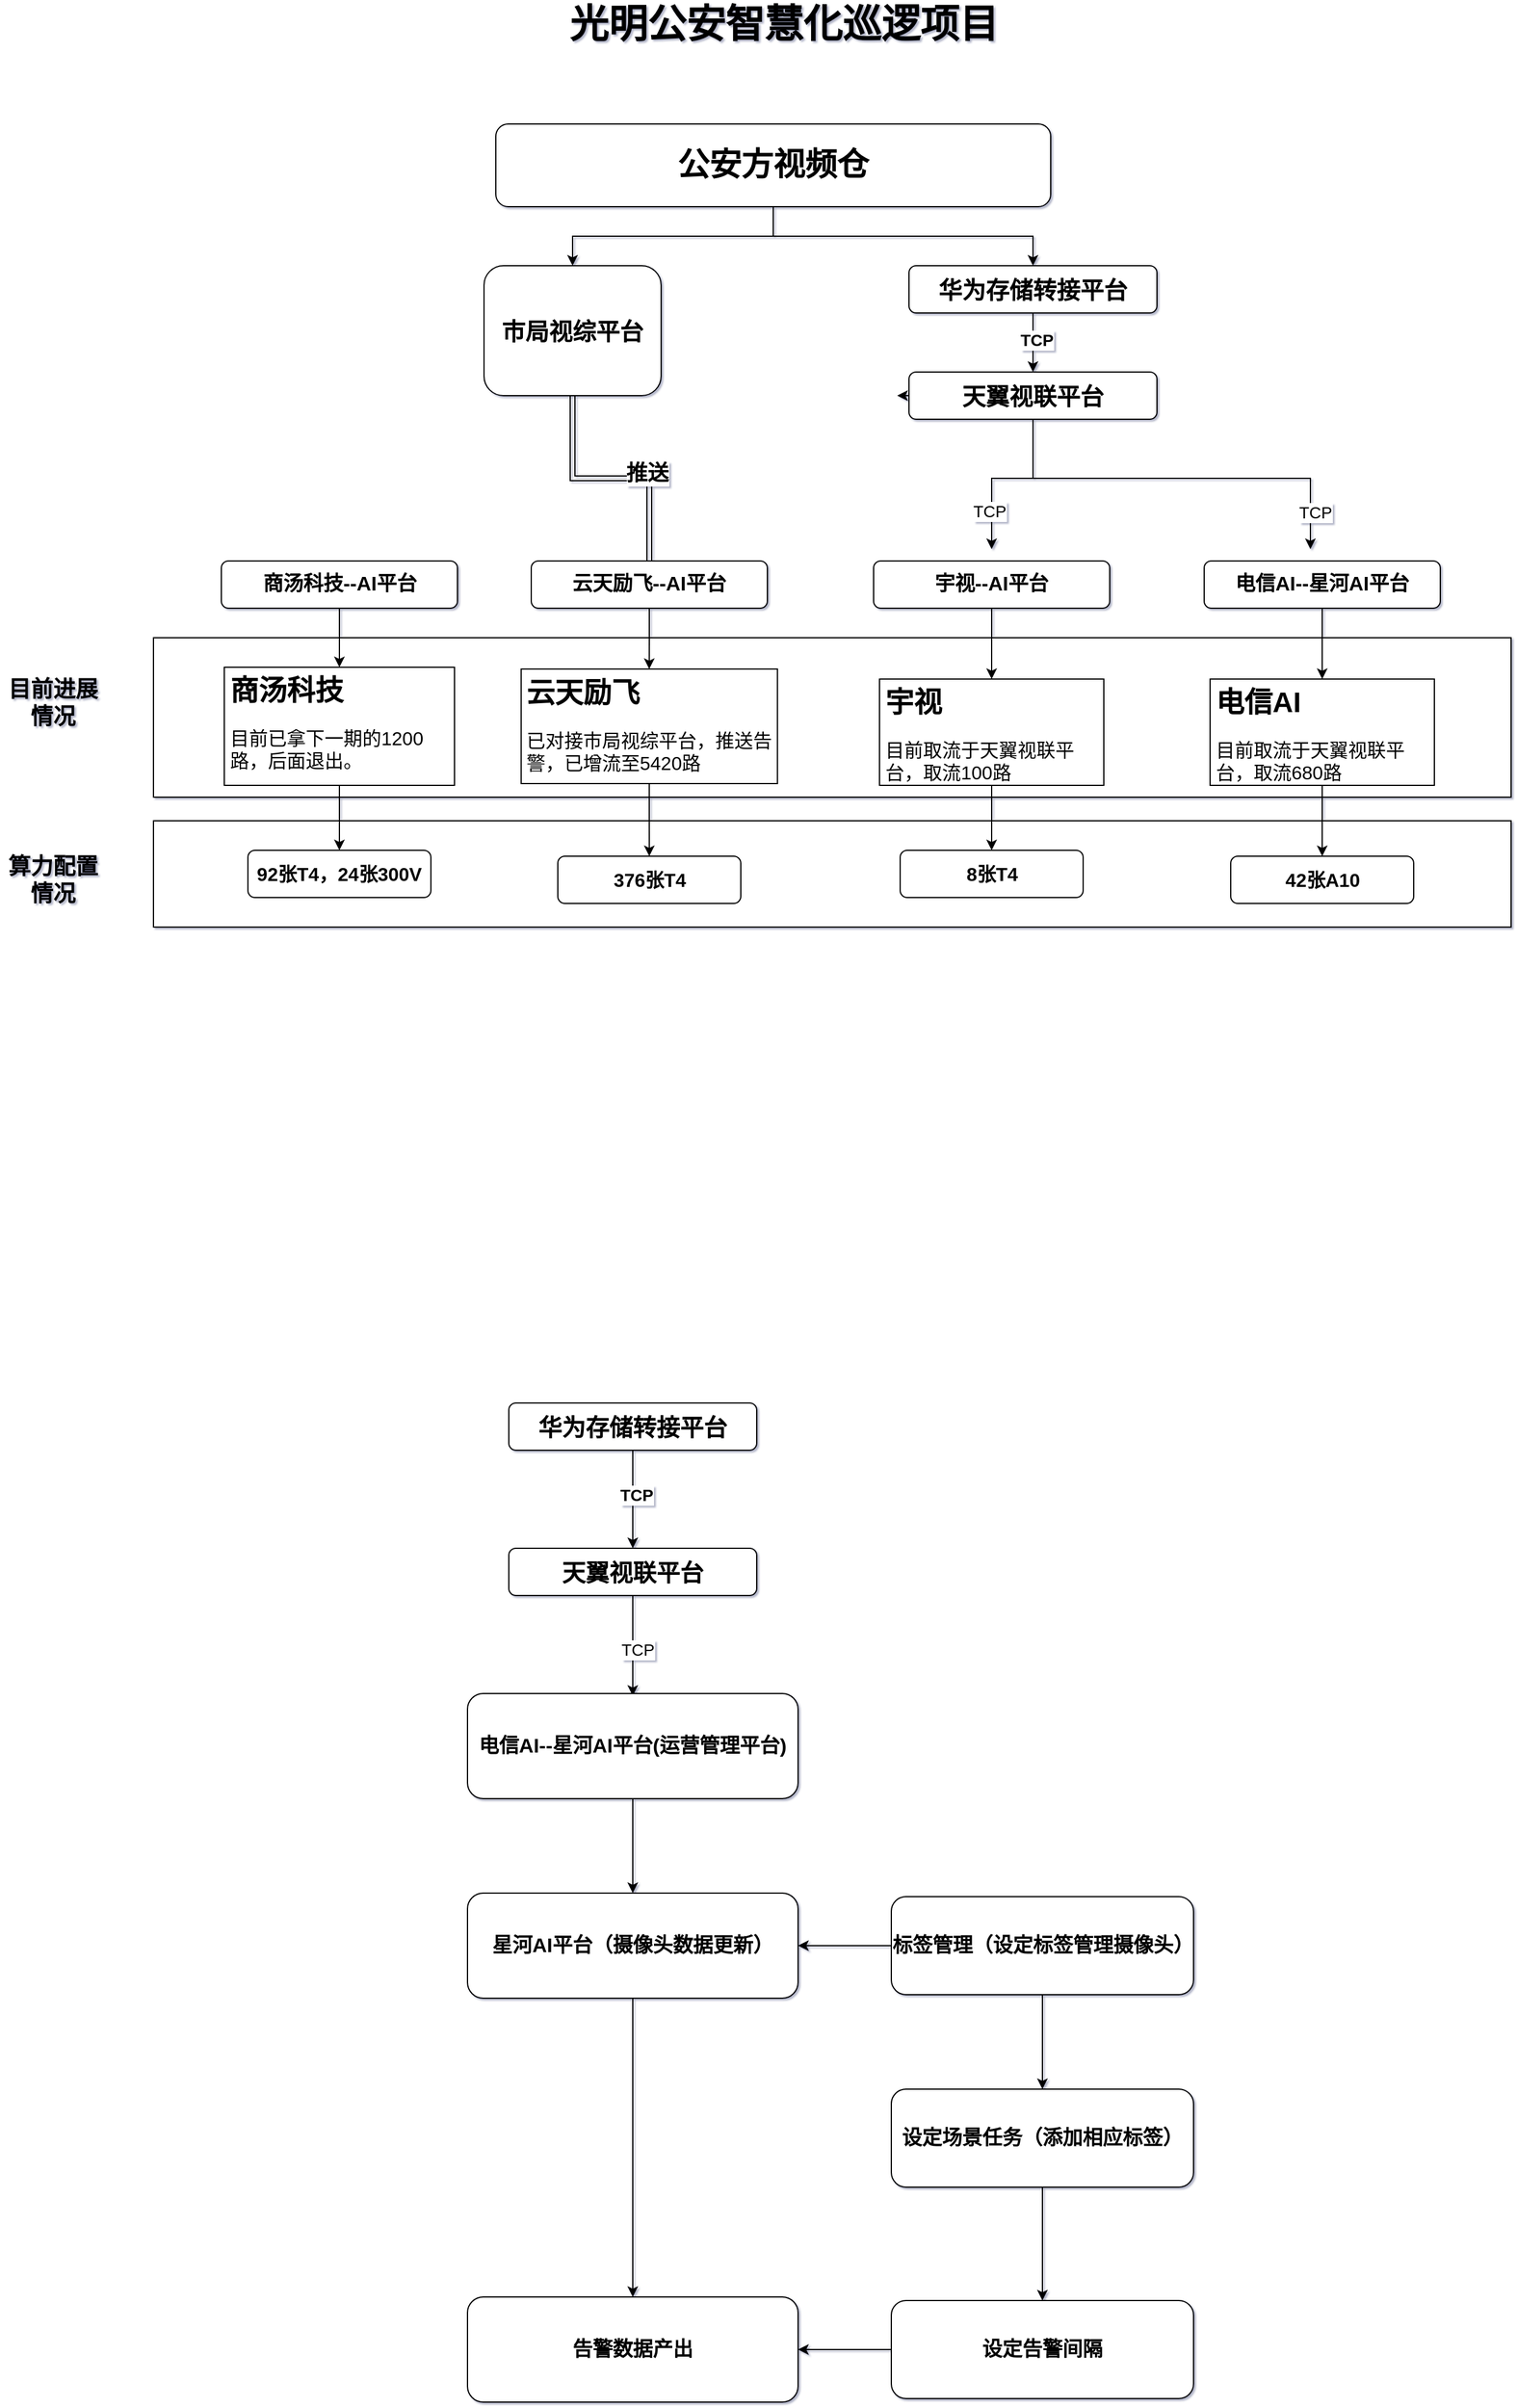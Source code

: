 <mxfile version="27.0.3">
  <diagram name="第 1 页" id="-FlQ6AyEJ20d0pfmZKjM">
    <mxGraphModel dx="2864" dy="1110" grid="0" gridSize="10" guides="1" tooltips="1" connect="1" arrows="1" fold="1" page="1" pageScale="1" pageWidth="827" pageHeight="1169" background="none" math="0" shadow="1">
      <root>
        <mxCell id="0" />
        <mxCell id="1" parent="0" />
        <mxCell id="sZ54RUxfmfb3yY-tl8Xp-23" value="" style="rounded=0;whiteSpace=wrap;html=1;" parent="1" vertex="1">
          <mxGeometry x="-120" y="595" width="1150" height="135" as="geometry" />
        </mxCell>
        <mxCell id="sZ54RUxfmfb3yY-tl8Xp-20" value="" style="rounded=0;whiteSpace=wrap;html=1;" parent="1" vertex="1">
          <mxGeometry x="-120" y="750" width="1150" height="90" as="geometry" />
        </mxCell>
        <mxCell id="sZ54RUxfmfb3yY-tl8Xp-1" value="&lt;b&gt;&lt;font style=&quot;font-size: 33px;&quot;&gt;光明公安智慧化巡逻项目&lt;/font&gt;&lt;/b&gt;" style="text;html=1;strokeColor=none;fillColor=none;align=center;verticalAlign=middle;whiteSpace=wrap;rounded=0;" parent="1" vertex="1">
          <mxGeometry x="124" y="60" width="580" height="30" as="geometry" />
        </mxCell>
        <mxCell id="sZ54RUxfmfb3yY-tl8Xp-39" style="edgeStyle=orthogonalEdgeStyle;rounded=0;orthogonalLoop=1;jettySize=auto;html=1;entryX=0.5;entryY=0;entryDx=0;entryDy=0;" parent="1" source="sZ54RUxfmfb3yY-tl8Xp-2" target="sZ54RUxfmfb3yY-tl8Xp-3" edge="1">
          <mxGeometry relative="1" as="geometry" />
        </mxCell>
        <mxCell id="sZ54RUxfmfb3yY-tl8Xp-40" style="edgeStyle=orthogonalEdgeStyle;rounded=0;orthogonalLoop=1;jettySize=auto;html=1;entryX=0.5;entryY=0;entryDx=0;entryDy=0;" parent="1" source="sZ54RUxfmfb3yY-tl8Xp-2" target="sZ54RUxfmfb3yY-tl8Xp-4" edge="1">
          <mxGeometry relative="1" as="geometry" />
        </mxCell>
        <mxCell id="sZ54RUxfmfb3yY-tl8Xp-2" value="&lt;b&gt;&lt;font style=&quot;font-size: 27px;&quot;&gt;公安方视频仓&lt;br&gt;&lt;/font&gt;&lt;/b&gt;" style="rounded=1;whiteSpace=wrap;html=1;" parent="1" vertex="1">
          <mxGeometry x="170" y="160" width="470" height="70" as="geometry" />
        </mxCell>
        <mxCell id="sZ54RUxfmfb3yY-tl8Xp-45" style="edgeStyle=orthogonalEdgeStyle;rounded=0;orthogonalLoop=1;jettySize=auto;html=1;entryX=0.5;entryY=0;entryDx=0;entryDy=0;shape=link;" parent="1" source="sZ54RUxfmfb3yY-tl8Xp-3" target="sZ54RUxfmfb3yY-tl8Xp-9" edge="1">
          <mxGeometry relative="1" as="geometry" />
        </mxCell>
        <mxCell id="sZ54RUxfmfb3yY-tl8Xp-47" value="&lt;b&gt;&lt;font style=&quot;font-size: 18px;&quot;&gt;推送&lt;/font&gt;&lt;/b&gt;" style="edgeLabel;html=1;align=center;verticalAlign=middle;resizable=0;points=[];" parent="sZ54RUxfmfb3yY-tl8Xp-45" vertex="1" connectable="0">
          <mxGeometry x="0.295" y="4" relative="1" as="geometry">
            <mxPoint as="offset" />
          </mxGeometry>
        </mxCell>
        <mxCell id="sZ54RUxfmfb3yY-tl8Xp-3" value="&lt;b&gt;&lt;font style=&quot;font-size: 20px;&quot;&gt;市局视综平台&lt;/font&gt;&lt;/b&gt;" style="rounded=1;whiteSpace=wrap;html=1;" parent="1" vertex="1">
          <mxGeometry x="160" y="280" width="150" height="110" as="geometry" />
        </mxCell>
        <mxCell id="sZ54RUxfmfb3yY-tl8Xp-34" value="" style="edgeStyle=orthogonalEdgeStyle;rounded=0;orthogonalLoop=1;jettySize=auto;html=1;" parent="1" source="sZ54RUxfmfb3yY-tl8Xp-4" target="sZ54RUxfmfb3yY-tl8Xp-5" edge="1">
          <mxGeometry relative="1" as="geometry" />
        </mxCell>
        <mxCell id="sZ54RUxfmfb3yY-tl8Xp-41" value="&lt;b&gt;&lt;font style=&quot;font-size: 14px;&quot;&gt;TCP&lt;/font&gt;&lt;/b&gt;" style="edgeLabel;html=1;align=center;verticalAlign=middle;resizable=0;points=[];" parent="sZ54RUxfmfb3yY-tl8Xp-34" vertex="1" connectable="0">
          <mxGeometry x="-0.097" y="3" relative="1" as="geometry">
            <mxPoint as="offset" />
          </mxGeometry>
        </mxCell>
        <mxCell id="sZ54RUxfmfb3yY-tl8Xp-4" value="&lt;b&gt;&lt;font style=&quot;font-size: 20px;&quot;&gt;华为存储转接平台&lt;/font&gt;&lt;/b&gt;" style="rounded=1;whiteSpace=wrap;html=1;" parent="1" vertex="1">
          <mxGeometry x="520" y="280" width="210" height="40" as="geometry" />
        </mxCell>
        <mxCell id="sZ54RUxfmfb3yY-tl8Xp-35" style="edgeStyle=orthogonalEdgeStyle;rounded=0;orthogonalLoop=1;jettySize=auto;html=1;" parent="1" source="sZ54RUxfmfb3yY-tl8Xp-5" edge="1">
          <mxGeometry relative="1" as="geometry">
            <mxPoint x="590" y="520" as="targetPoint" />
            <Array as="points">
              <mxPoint x="625" y="460" />
              <mxPoint x="590" y="460" />
            </Array>
          </mxGeometry>
        </mxCell>
        <mxCell id="sZ54RUxfmfb3yY-tl8Xp-42" value="&lt;font style=&quot;font-size: 14px;&quot;&gt;TCP&lt;/font&gt;" style="edgeLabel;html=1;align=center;verticalAlign=middle;resizable=0;points=[];" parent="sZ54RUxfmfb3yY-tl8Xp-35" vertex="1" connectable="0">
          <mxGeometry x="0.565" y="-2" relative="1" as="geometry">
            <mxPoint y="-1" as="offset" />
          </mxGeometry>
        </mxCell>
        <mxCell id="sZ54RUxfmfb3yY-tl8Xp-36" style="edgeStyle=orthogonalEdgeStyle;rounded=0;orthogonalLoop=1;jettySize=auto;html=1;" parent="1" source="sZ54RUxfmfb3yY-tl8Xp-5" edge="1">
          <mxGeometry relative="1" as="geometry">
            <mxPoint x="860" y="520" as="targetPoint" />
            <Array as="points">
              <mxPoint x="625" y="460" />
              <mxPoint x="860" y="460" />
            </Array>
          </mxGeometry>
        </mxCell>
        <mxCell id="sZ54RUxfmfb3yY-tl8Xp-43" value="&lt;font style=&quot;font-size: 14px;&quot;&gt;TCP&lt;/font&gt;" style="edgeLabel;html=1;align=center;verticalAlign=middle;resizable=0;points=[];" parent="sZ54RUxfmfb3yY-tl8Xp-36" vertex="1" connectable="0">
          <mxGeometry x="0.817" y="4" relative="1" as="geometry">
            <mxPoint as="offset" />
          </mxGeometry>
        </mxCell>
        <mxCell id="sZ54RUxfmfb3yY-tl8Xp-46" style="edgeStyle=orthogonalEdgeStyle;rounded=0;orthogonalLoop=1;jettySize=auto;html=1;exitX=0;exitY=0.5;exitDx=0;exitDy=0;" parent="1" source="sZ54RUxfmfb3yY-tl8Xp-5" edge="1">
          <mxGeometry relative="1" as="geometry">
            <mxPoint x="510" y="389.647" as="targetPoint" />
          </mxGeometry>
        </mxCell>
        <mxCell id="sZ54RUxfmfb3yY-tl8Xp-5" value="&lt;b&gt;&lt;font style=&quot;font-size: 20px;&quot;&gt;天翼视联平台&lt;/font&gt;&lt;/b&gt;" style="rounded=1;whiteSpace=wrap;html=1;" parent="1" vertex="1">
          <mxGeometry x="520" y="370" width="210" height="40" as="geometry" />
        </mxCell>
        <mxCell id="sZ54RUxfmfb3yY-tl8Xp-28" value="" style="edgeStyle=orthogonalEdgeStyle;rounded=0;orthogonalLoop=1;jettySize=auto;html=1;" parent="1" source="sZ54RUxfmfb3yY-tl8Xp-7" target="sZ54RUxfmfb3yY-tl8Xp-15" edge="1">
          <mxGeometry relative="1" as="geometry" />
        </mxCell>
        <mxCell id="sZ54RUxfmfb3yY-tl8Xp-7" value="&lt;b&gt;&lt;font style=&quot;font-size: 17px;&quot;&gt;电信AI--星河AI平台&lt;/font&gt;&lt;/b&gt;" style="rounded=1;whiteSpace=wrap;html=1;" parent="1" vertex="1">
          <mxGeometry x="770" y="530" width="200" height="40" as="geometry" />
        </mxCell>
        <mxCell id="sZ54RUxfmfb3yY-tl8Xp-27" value="" style="edgeStyle=orthogonalEdgeStyle;rounded=0;orthogonalLoop=1;jettySize=auto;html=1;" parent="1" source="sZ54RUxfmfb3yY-tl8Xp-8" target="sZ54RUxfmfb3yY-tl8Xp-14" edge="1">
          <mxGeometry relative="1" as="geometry" />
        </mxCell>
        <mxCell id="sZ54RUxfmfb3yY-tl8Xp-8" value="&lt;b&gt;&lt;font style=&quot;font-size: 17px;&quot;&gt;宇视--AI平台&lt;/font&gt;&lt;/b&gt;" style="rounded=1;whiteSpace=wrap;html=1;" parent="1" vertex="1">
          <mxGeometry x="490" y="530" width="200" height="40" as="geometry" />
        </mxCell>
        <mxCell id="sZ54RUxfmfb3yY-tl8Xp-26" value="" style="edgeStyle=orthogonalEdgeStyle;rounded=0;orthogonalLoop=1;jettySize=auto;html=1;" parent="1" source="sZ54RUxfmfb3yY-tl8Xp-9" target="sZ54RUxfmfb3yY-tl8Xp-13" edge="1">
          <mxGeometry relative="1" as="geometry" />
        </mxCell>
        <mxCell id="sZ54RUxfmfb3yY-tl8Xp-9" value="&lt;b style=&quot;border-color: var(--border-color);&quot;&gt;&lt;font style=&quot;border-color: var(--border-color); font-size: 17px;&quot;&gt;云天励飞--AI平台&lt;/font&gt;&lt;/b&gt;" style="rounded=1;whiteSpace=wrap;html=1;" parent="1" vertex="1">
          <mxGeometry x="200" y="530" width="200" height="40" as="geometry" />
        </mxCell>
        <mxCell id="sZ54RUxfmfb3yY-tl8Xp-25" style="edgeStyle=orthogonalEdgeStyle;rounded=0;orthogonalLoop=1;jettySize=auto;html=1;entryX=0.5;entryY=0;entryDx=0;entryDy=0;" parent="1" source="sZ54RUxfmfb3yY-tl8Xp-10" target="sZ54RUxfmfb3yY-tl8Xp-11" edge="1">
          <mxGeometry relative="1" as="geometry" />
        </mxCell>
        <mxCell id="sZ54RUxfmfb3yY-tl8Xp-10" value="&lt;b style=&quot;border-color: var(--border-color);&quot;&gt;&lt;font style=&quot;border-color: var(--border-color); font-size: 17px;&quot;&gt;商汤科技--AI平台&lt;/font&gt;&lt;/b&gt;" style="rounded=1;whiteSpace=wrap;html=1;" parent="1" vertex="1">
          <mxGeometry x="-62.5" y="530" width="200" height="40" as="geometry" />
        </mxCell>
        <mxCell id="sZ54RUxfmfb3yY-tl8Xp-30" value="" style="edgeStyle=orthogonalEdgeStyle;rounded=0;orthogonalLoop=1;jettySize=auto;html=1;" parent="1" source="sZ54RUxfmfb3yY-tl8Xp-11" target="sZ54RUxfmfb3yY-tl8Xp-19" edge="1">
          <mxGeometry relative="1" as="geometry" />
        </mxCell>
        <mxCell id="sZ54RUxfmfb3yY-tl8Xp-11" value="&lt;h1&gt;商汤科技&lt;/h1&gt;&lt;p&gt;&lt;font style=&quot;font-size: 16px;&quot;&gt;目前已拿下一期的1200路，后面退出。&lt;/font&gt;&lt;/p&gt;" style="text;html=1;strokeColor=default;fillColor=none;spacing=5;spacingTop=-20;whiteSpace=wrap;overflow=hidden;rounded=0;" parent="1" vertex="1">
          <mxGeometry x="-60" y="620" width="195" height="100" as="geometry" />
        </mxCell>
        <mxCell id="sZ54RUxfmfb3yY-tl8Xp-31" value="" style="edgeStyle=orthogonalEdgeStyle;rounded=0;orthogonalLoop=1;jettySize=auto;html=1;" parent="1" source="sZ54RUxfmfb3yY-tl8Xp-13" target="sZ54RUxfmfb3yY-tl8Xp-16" edge="1">
          <mxGeometry relative="1" as="geometry" />
        </mxCell>
        <mxCell id="sZ54RUxfmfb3yY-tl8Xp-13" value="&lt;h1&gt;云天励飞&lt;/h1&gt;&lt;p&gt;&lt;font style=&quot;font-size: 16px;&quot;&gt;已对接市局视综平台，推送告警，已增流至5420路&lt;/font&gt;&lt;/p&gt;" style="text;html=1;strokeColor=default;fillColor=none;spacing=5;spacingTop=-20;whiteSpace=wrap;overflow=hidden;rounded=0;" parent="1" vertex="1">
          <mxGeometry x="191.44" y="621.5" width="217.12" height="97" as="geometry" />
        </mxCell>
        <mxCell id="sZ54RUxfmfb3yY-tl8Xp-32" value="" style="edgeStyle=orthogonalEdgeStyle;rounded=0;orthogonalLoop=1;jettySize=auto;html=1;" parent="1" source="sZ54RUxfmfb3yY-tl8Xp-14" target="sZ54RUxfmfb3yY-tl8Xp-17" edge="1">
          <mxGeometry relative="1" as="geometry" />
        </mxCell>
        <mxCell id="sZ54RUxfmfb3yY-tl8Xp-14" value="&lt;h1&gt;宇视&lt;/h1&gt;&lt;p&gt;&lt;font style=&quot;font-size: 16px;&quot;&gt;目前取流于天翼视联平台，取流100路&lt;/font&gt;&lt;/p&gt;" style="text;html=1;strokeColor=default;fillColor=none;spacing=5;spacingTop=-20;whiteSpace=wrap;overflow=hidden;rounded=0;" parent="1" vertex="1">
          <mxGeometry x="495" y="630" width="190" height="90" as="geometry" />
        </mxCell>
        <mxCell id="sZ54RUxfmfb3yY-tl8Xp-33" value="" style="edgeStyle=orthogonalEdgeStyle;rounded=0;orthogonalLoop=1;jettySize=auto;html=1;" parent="1" source="sZ54RUxfmfb3yY-tl8Xp-15" target="sZ54RUxfmfb3yY-tl8Xp-18" edge="1">
          <mxGeometry relative="1" as="geometry" />
        </mxCell>
        <mxCell id="sZ54RUxfmfb3yY-tl8Xp-15" value="&lt;h1&gt;电信AI&lt;/h1&gt;&lt;p&gt;&lt;font style=&quot;font-size: 16px;&quot;&gt;目前取流于天翼视联平台，取流680路&lt;/font&gt;&lt;/p&gt;" style="text;html=1;strokeColor=default;fillColor=none;spacing=5;spacingTop=-20;whiteSpace=wrap;overflow=hidden;rounded=0;" parent="1" vertex="1">
          <mxGeometry x="775" y="630" width="190" height="90" as="geometry" />
        </mxCell>
        <mxCell id="sZ54RUxfmfb3yY-tl8Xp-16" value="&lt;font style=&quot;font-size: 16px;&quot;&gt;&lt;b&gt;376张T4&lt;/b&gt;&lt;/font&gt;" style="rounded=1;whiteSpace=wrap;html=1;" parent="1" vertex="1">
          <mxGeometry x="222.5" y="780" width="155" height="40" as="geometry" />
        </mxCell>
        <mxCell id="sZ54RUxfmfb3yY-tl8Xp-17" value="&lt;span style=&quot;font-size: 16px;&quot;&gt;&lt;b&gt;8张T4&lt;/b&gt;&lt;/span&gt;" style="rounded=1;whiteSpace=wrap;html=1;" parent="1" vertex="1">
          <mxGeometry x="512.5" y="775" width="155" height="40" as="geometry" />
        </mxCell>
        <mxCell id="sZ54RUxfmfb3yY-tl8Xp-18" value="&lt;font style=&quot;font-size: 16px;&quot;&gt;&lt;b&gt;42张A10&lt;/b&gt;&lt;/font&gt;" style="rounded=1;whiteSpace=wrap;html=1;" parent="1" vertex="1">
          <mxGeometry x="792.5" y="780" width="155" height="40" as="geometry" />
        </mxCell>
        <mxCell id="sZ54RUxfmfb3yY-tl8Xp-19" value="&lt;font style=&quot;font-size: 16px;&quot;&gt;&lt;b&gt;92张T4，24张300V&lt;/b&gt;&lt;/font&gt;" style="rounded=1;whiteSpace=wrap;html=1;" parent="1" vertex="1">
          <mxGeometry x="-40" y="775" width="155" height="40" as="geometry" />
        </mxCell>
        <mxCell id="sZ54RUxfmfb3yY-tl8Xp-21" value="&lt;b&gt;&lt;font style=&quot;font-size: 19px;&quot;&gt;算力配置情况&lt;/font&gt;&lt;/b&gt;" style="text;html=1;strokeColor=none;fillColor=none;align=center;verticalAlign=middle;whiteSpace=wrap;rounded=0;" parent="1" vertex="1">
          <mxGeometry x="-250" y="760" width="90" height="80" as="geometry" />
        </mxCell>
        <mxCell id="sZ54RUxfmfb3yY-tl8Xp-22" value="&lt;b&gt;&lt;font style=&quot;font-size: 19px;&quot;&gt;目前进展情况&lt;/font&gt;&lt;/b&gt;" style="text;html=1;strokeColor=none;fillColor=none;align=center;verticalAlign=middle;whiteSpace=wrap;rounded=0;" parent="1" vertex="1">
          <mxGeometry x="-250" y="610" width="90" height="80" as="geometry" />
        </mxCell>
        <mxCell id="9VAvsyy-LS5YoOSh_LqK-45" value="" style="edgeStyle=orthogonalEdgeStyle;rounded=0;orthogonalLoop=1;jettySize=auto;html=1;" parent="1" source="9VAvsyy-LS5YoOSh_LqK-47" target="9VAvsyy-LS5YoOSh_LqK-53" edge="1">
          <mxGeometry relative="1" as="geometry" />
        </mxCell>
        <mxCell id="9VAvsyy-LS5YoOSh_LqK-46" value="&lt;b&gt;&lt;font style=&quot;font-size: 14px;&quot;&gt;TCP&lt;/font&gt;&lt;/b&gt;" style="edgeLabel;html=1;align=center;verticalAlign=middle;resizable=0;points=[];" parent="9VAvsyy-LS5YoOSh_LqK-45" vertex="1" connectable="0">
          <mxGeometry x="-0.097" y="3" relative="1" as="geometry">
            <mxPoint as="offset" />
          </mxGeometry>
        </mxCell>
        <mxCell id="9VAvsyy-LS5YoOSh_LqK-47" value="&lt;b&gt;&lt;font style=&quot;font-size: 20px;&quot;&gt;华为存储转接平台&lt;/font&gt;&lt;/b&gt;" style="rounded=1;whiteSpace=wrap;html=1;" parent="1" vertex="1">
          <mxGeometry x="181" y="1243" width="210" height="40" as="geometry" />
        </mxCell>
        <mxCell id="9VAvsyy-LS5YoOSh_LqK-50" style="edgeStyle=orthogonalEdgeStyle;rounded=0;orthogonalLoop=1;jettySize=auto;html=1;" parent="1" source="9VAvsyy-LS5YoOSh_LqK-53" edge="1">
          <mxGeometry relative="1" as="geometry">
            <mxPoint x="286" y="1491" as="targetPoint" />
            <Array as="points">
              <mxPoint x="286" y="1483" />
            </Array>
          </mxGeometry>
        </mxCell>
        <mxCell id="9VAvsyy-LS5YoOSh_LqK-51" value="&lt;font style=&quot;font-size: 14px;&quot;&gt;TCP&lt;/font&gt;" style="edgeLabel;html=1;align=center;verticalAlign=middle;resizable=0;points=[];" parent="9VAvsyy-LS5YoOSh_LqK-50" vertex="1" connectable="0">
          <mxGeometry x="0.817" y="4" relative="1" as="geometry">
            <mxPoint y="-31" as="offset" />
          </mxGeometry>
        </mxCell>
        <mxCell id="9VAvsyy-LS5YoOSh_LqK-53" value="&lt;b&gt;&lt;font style=&quot;font-size: 20px;&quot;&gt;天翼视联平台&lt;/font&gt;&lt;/b&gt;" style="rounded=1;whiteSpace=wrap;html=1;" parent="1" vertex="1">
          <mxGeometry x="181" y="1366" width="210" height="40" as="geometry" />
        </mxCell>
        <mxCell id="9VAvsyy-LS5YoOSh_LqK-57" value="" style="edgeStyle=orthogonalEdgeStyle;rounded=0;orthogonalLoop=1;jettySize=auto;html=1;" parent="1" source="9VAvsyy-LS5YoOSh_LqK-54" target="9VAvsyy-LS5YoOSh_LqK-56" edge="1">
          <mxGeometry relative="1" as="geometry" />
        </mxCell>
        <mxCell id="9VAvsyy-LS5YoOSh_LqK-54" value="&lt;b&gt;&lt;font style=&quot;font-size: 17px;&quot;&gt;电信AI--星河AI平台(运营管理平台)&lt;/font&gt;&lt;/b&gt;" style="rounded=1;whiteSpace=wrap;html=1;" parent="1" vertex="1">
          <mxGeometry x="146" y="1489" width="280" height="89" as="geometry" />
        </mxCell>
        <mxCell id="9VAvsyy-LS5YoOSh_LqK-67" value="" style="edgeStyle=orthogonalEdgeStyle;rounded=0;orthogonalLoop=1;jettySize=auto;html=1;" parent="1" source="9VAvsyy-LS5YoOSh_LqK-56" target="9VAvsyy-LS5YoOSh_LqK-66" edge="1">
          <mxGeometry relative="1" as="geometry" />
        </mxCell>
        <mxCell id="9VAvsyy-LS5YoOSh_LqK-56" value="&lt;span style=&quot;font-size: 17px;&quot;&gt;&lt;b&gt;星河AI平台（摄像头数据更新）&lt;/b&gt;&lt;/span&gt;" style="rounded=1;whiteSpace=wrap;html=1;" parent="1" vertex="1">
          <mxGeometry x="146" y="1658" width="280" height="89" as="geometry" />
        </mxCell>
        <mxCell id="9VAvsyy-LS5YoOSh_LqK-61" value="" style="edgeStyle=orthogonalEdgeStyle;rounded=0;orthogonalLoop=1;jettySize=auto;html=1;" parent="1" source="9VAvsyy-LS5YoOSh_LqK-60" target="9VAvsyy-LS5YoOSh_LqK-56" edge="1">
          <mxGeometry relative="1" as="geometry" />
        </mxCell>
        <mxCell id="9VAvsyy-LS5YoOSh_LqK-63" value="" style="edgeStyle=orthogonalEdgeStyle;rounded=0;orthogonalLoop=1;jettySize=auto;html=1;" parent="1" source="9VAvsyy-LS5YoOSh_LqK-60" target="9VAvsyy-LS5YoOSh_LqK-62" edge="1">
          <mxGeometry relative="1" as="geometry" />
        </mxCell>
        <mxCell id="9VAvsyy-LS5YoOSh_LqK-60" value="&lt;span style=&quot;font-size: 17px;&quot;&gt;&lt;b&gt;标签管理（设定标签管理摄像头）&lt;/b&gt;&lt;/span&gt;" style="rounded=1;whiteSpace=wrap;html=1;" parent="1" vertex="1">
          <mxGeometry x="505" y="1661" width="256" height="83" as="geometry" />
        </mxCell>
        <mxCell id="9VAvsyy-LS5YoOSh_LqK-65" value="" style="edgeStyle=orthogonalEdgeStyle;rounded=0;orthogonalLoop=1;jettySize=auto;html=1;" parent="1" source="9VAvsyy-LS5YoOSh_LqK-62" target="9VAvsyy-LS5YoOSh_LqK-64" edge="1">
          <mxGeometry relative="1" as="geometry" />
        </mxCell>
        <mxCell id="9VAvsyy-LS5YoOSh_LqK-62" value="&lt;span style=&quot;font-size: 17px;&quot;&gt;&lt;b&gt;设定场景任务（添加相应标签）&lt;/b&gt;&lt;/span&gt;" style="rounded=1;whiteSpace=wrap;html=1;" parent="1" vertex="1">
          <mxGeometry x="505" y="1824" width="256" height="83" as="geometry" />
        </mxCell>
        <mxCell id="9VAvsyy-LS5YoOSh_LqK-68" value="" style="edgeStyle=orthogonalEdgeStyle;rounded=0;orthogonalLoop=1;jettySize=auto;html=1;" parent="1" source="9VAvsyy-LS5YoOSh_LqK-64" target="9VAvsyy-LS5YoOSh_LqK-66" edge="1">
          <mxGeometry relative="1" as="geometry" />
        </mxCell>
        <mxCell id="9VAvsyy-LS5YoOSh_LqK-64" value="&lt;span style=&quot;font-size: 17px;&quot;&gt;&lt;b&gt;设定告警间隔&lt;/b&gt;&lt;/span&gt;" style="rounded=1;whiteSpace=wrap;html=1;" parent="1" vertex="1">
          <mxGeometry x="505" y="2003" width="256" height="83" as="geometry" />
        </mxCell>
        <mxCell id="9VAvsyy-LS5YoOSh_LqK-66" value="&lt;span style=&quot;font-size: 17px;&quot;&gt;&lt;b&gt;告警数据产出&lt;/b&gt;&lt;/span&gt;" style="rounded=1;whiteSpace=wrap;html=1;" parent="1" vertex="1">
          <mxGeometry x="146" y="2000" width="280" height="89" as="geometry" />
        </mxCell>
      </root>
    </mxGraphModel>
  </diagram>
</mxfile>
